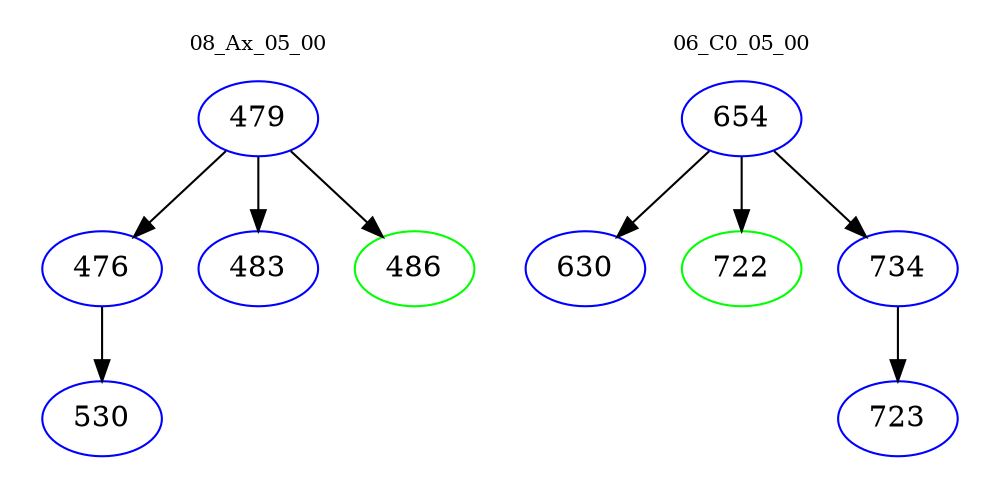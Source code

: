 digraph{
subgraph cluster_0 {
color = white
label = "08_Ax_05_00";
fontsize=10;
T0_479 [label="479", color="blue"]
T0_479 -> T0_476 [color="black"]
T0_476 [label="476", color="blue"]
T0_476 -> T0_530 [color="black"]
T0_530 [label="530", color="blue"]
T0_479 -> T0_483 [color="black"]
T0_483 [label="483", color="blue"]
T0_479 -> T0_486 [color="black"]
T0_486 [label="486", color="green"]
}
subgraph cluster_1 {
color = white
label = "06_C0_05_00";
fontsize=10;
T1_654 [label="654", color="blue"]
T1_654 -> T1_630 [color="black"]
T1_630 [label="630", color="blue"]
T1_654 -> T1_722 [color="black"]
T1_722 [label="722", color="green"]
T1_654 -> T1_734 [color="black"]
T1_734 [label="734", color="blue"]
T1_734 -> T1_723 [color="black"]
T1_723 [label="723", color="blue"]
}
}
